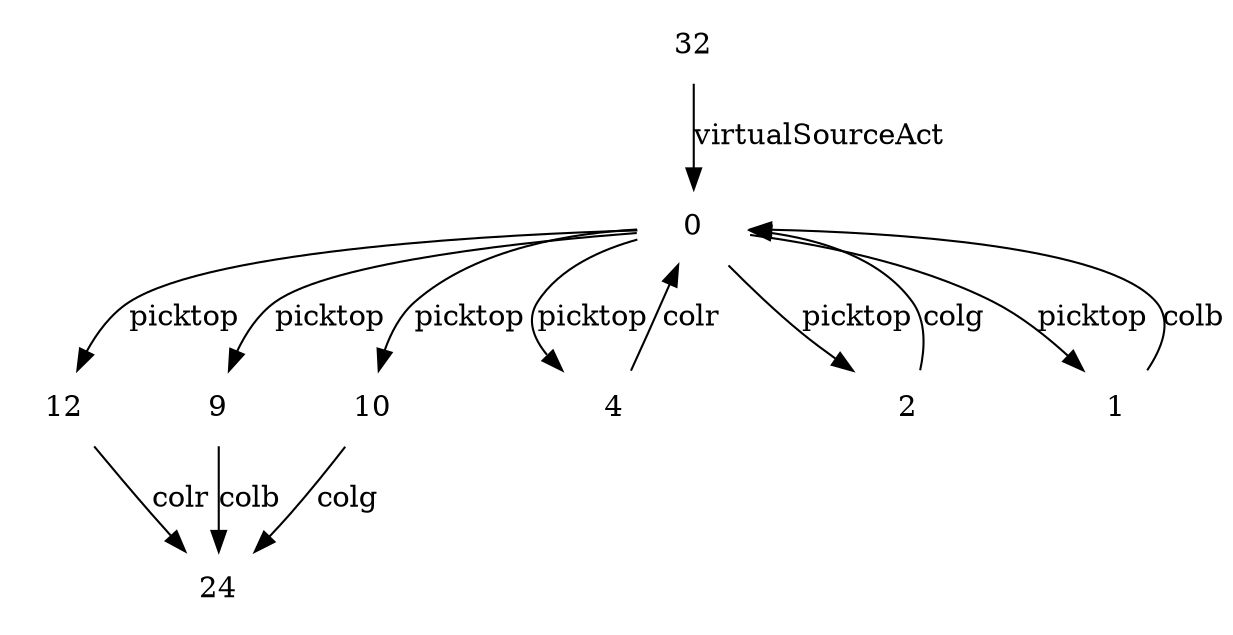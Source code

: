 digraph G {
    node [shape=plaintext]
12->24[label = "colr"]

9->24[label = "colb"]

10->24[label = "colg"]

0->12[label = "picktop"]
0->10[label = "picktop"]
0->9[label = "picktop"]
0->4[label = "picktop"]
0->2[label = "picktop"]
0->1[label = "picktop"]

32->0[label = "virtualSourceAct"]

1->0[label = "colb"]

2->0[label = "colg"]

4->0[label = "colr"]

}